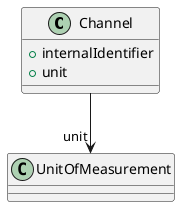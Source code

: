 @startuml
class Channel {
+internalIdentifier
+unit

}
Channel -d-> "unit" UnitOfMeasurement

@enduml